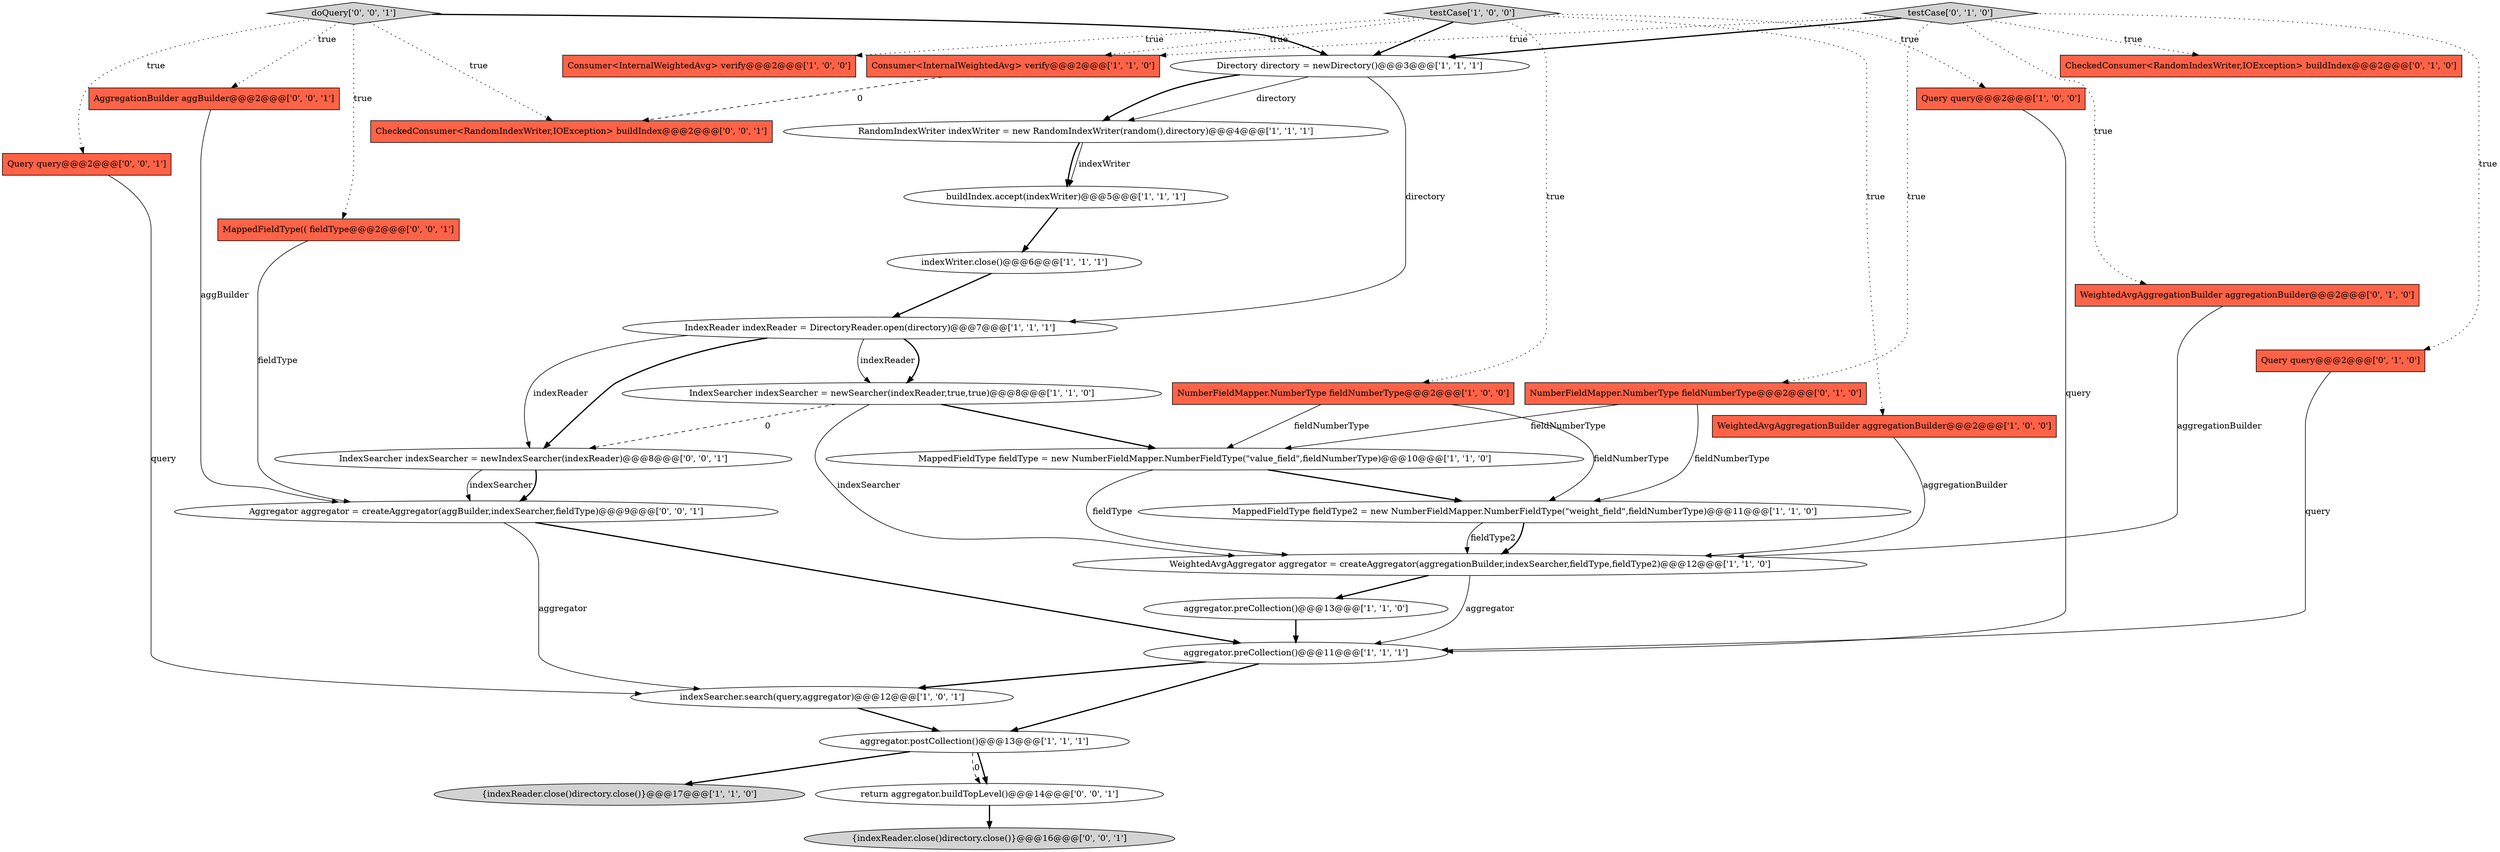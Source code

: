 digraph {
3 [style = filled, label = "Consumer<InternalWeightedAvg> verify@@@2@@@['1', '0', '0']", fillcolor = tomato, shape = box image = "AAA0AAABBB1BBB"];
18 [style = filled, label = "MappedFieldType fieldType2 = new NumberFieldMapper.NumberFieldType(\"weight_field\",fieldNumberType)@@@11@@@['1', '1', '0']", fillcolor = white, shape = ellipse image = "AAA0AAABBB1BBB"];
24 [style = filled, label = "CheckedConsumer<RandomIndexWriter,IOException> buildIndex@@@2@@@['0', '1', '0']", fillcolor = tomato, shape = box image = "AAA0AAABBB2BBB"];
23 [style = filled, label = "testCase['0', '1', '0']", fillcolor = lightgray, shape = diamond image = "AAA0AAABBB2BBB"];
25 [style = filled, label = "Query query@@@2@@@['0', '0', '1']", fillcolor = tomato, shape = box image = "AAA0AAABBB3BBB"];
9 [style = filled, label = "indexSearcher.search(query,aggregator)@@@12@@@['1', '0', '1']", fillcolor = white, shape = ellipse image = "AAA0AAABBB1BBB"];
7 [style = filled, label = "WeightedAvgAggregator aggregator = createAggregator(aggregationBuilder,indexSearcher,fieldType,fieldType2)@@@12@@@['1', '1', '0']", fillcolor = white, shape = ellipse image = "AAA0AAABBB1BBB"];
5 [style = filled, label = "aggregator.preCollection()@@@11@@@['1', '1', '1']", fillcolor = white, shape = ellipse image = "AAA0AAABBB1BBB"];
22 [style = filled, label = "WeightedAvgAggregationBuilder aggregationBuilder@@@2@@@['0', '1', '0']", fillcolor = tomato, shape = box image = "AAA0AAABBB2BBB"];
8 [style = filled, label = "MappedFieldType fieldType = new NumberFieldMapper.NumberFieldType(\"value_field\",fieldNumberType)@@@10@@@['1', '1', '0']", fillcolor = white, shape = ellipse image = "AAA0AAABBB1BBB"];
12 [style = filled, label = "buildIndex.accept(indexWriter)@@@5@@@['1', '1', '1']", fillcolor = white, shape = ellipse image = "AAA0AAABBB1BBB"];
28 [style = filled, label = "MappedFieldType(( fieldType@@@2@@@['0', '0', '1']", fillcolor = tomato, shape = box image = "AAA0AAABBB3BBB"];
21 [style = filled, label = "NumberFieldMapper.NumberType fieldNumberType@@@2@@@['0', '1', '0']", fillcolor = tomato, shape = box image = "AAA0AAABBB2BBB"];
4 [style = filled, label = "{indexReader.close()directory.close()}@@@17@@@['1', '1', '0']", fillcolor = lightgray, shape = ellipse image = "AAA0AAABBB1BBB"];
30 [style = filled, label = "doQuery['0', '0', '1']", fillcolor = lightgray, shape = diamond image = "AAA0AAABBB3BBB"];
11 [style = filled, label = "indexWriter.close()@@@6@@@['1', '1', '1']", fillcolor = white, shape = ellipse image = "AAA0AAABBB1BBB"];
14 [style = filled, label = "Query query@@@2@@@['1', '0', '0']", fillcolor = tomato, shape = box image = "AAA0AAABBB1BBB"];
15 [style = filled, label = "WeightedAvgAggregationBuilder aggregationBuilder@@@2@@@['1', '0', '0']", fillcolor = tomato, shape = box image = "AAA0AAABBB1BBB"];
0 [style = filled, label = "testCase['1', '0', '0']", fillcolor = lightgray, shape = diamond image = "AAA0AAABBB1BBB"];
2 [style = filled, label = "NumberFieldMapper.NumberType fieldNumberType@@@2@@@['1', '0', '0']", fillcolor = tomato, shape = box image = "AAA0AAABBB1BBB"];
27 [style = filled, label = "Aggregator aggregator = createAggregator(aggBuilder,indexSearcher,fieldType)@@@9@@@['0', '0', '1']", fillcolor = white, shape = ellipse image = "AAA0AAABBB3BBB"];
19 [style = filled, label = "aggregator.preCollection()@@@13@@@['1', '1', '0']", fillcolor = white, shape = ellipse image = "AAA0AAABBB1BBB"];
1 [style = filled, label = "Directory directory = newDirectory()@@@3@@@['1', '1', '1']", fillcolor = white, shape = ellipse image = "AAA0AAABBB1BBB"];
26 [style = filled, label = "IndexSearcher indexSearcher = newIndexSearcher(indexReader)@@@8@@@['0', '0', '1']", fillcolor = white, shape = ellipse image = "AAA0AAABBB3BBB"];
31 [style = filled, label = "AggregationBuilder aggBuilder@@@2@@@['0', '0', '1']", fillcolor = tomato, shape = box image = "AAA0AAABBB3BBB"];
10 [style = filled, label = "aggregator.postCollection()@@@13@@@['1', '1', '1']", fillcolor = white, shape = ellipse image = "AAA0AAABBB1BBB"];
6 [style = filled, label = "IndexSearcher indexSearcher = newSearcher(indexReader,true,true)@@@8@@@['1', '1', '0']", fillcolor = white, shape = ellipse image = "AAA0AAABBB1BBB"];
32 [style = filled, label = "return aggregator.buildTopLevel()@@@14@@@['0', '0', '1']", fillcolor = white, shape = ellipse image = "AAA0AAABBB3BBB"];
16 [style = filled, label = "RandomIndexWriter indexWriter = new RandomIndexWriter(random(),directory)@@@4@@@['1', '1', '1']", fillcolor = white, shape = ellipse image = "AAA0AAABBB1BBB"];
29 [style = filled, label = "{indexReader.close()directory.close()}@@@16@@@['0', '0', '1']", fillcolor = lightgray, shape = ellipse image = "AAA0AAABBB3BBB"];
13 [style = filled, label = "IndexReader indexReader = DirectoryReader.open(directory)@@@7@@@['1', '1', '1']", fillcolor = white, shape = ellipse image = "AAA0AAABBB1BBB"];
17 [style = filled, label = "Consumer<InternalWeightedAvg> verify@@@2@@@['1', '1', '0']", fillcolor = tomato, shape = box image = "AAA0AAABBB1BBB"];
20 [style = filled, label = "Query query@@@2@@@['0', '1', '0']", fillcolor = tomato, shape = box image = "AAA0AAABBB2BBB"];
33 [style = filled, label = "CheckedConsumer<RandomIndexWriter,IOException> buildIndex@@@2@@@['0', '0', '1']", fillcolor = tomato, shape = box image = "AAA0AAABBB3BBB"];
28->27 [style = solid, label="fieldType"];
2->18 [style = solid, label="fieldNumberType"];
26->27 [style = solid, label="indexSearcher"];
5->10 [style = bold, label=""];
30->1 [style = bold, label=""];
21->18 [style = solid, label="fieldNumberType"];
5->9 [style = bold, label=""];
23->22 [style = dotted, label="true"];
21->8 [style = solid, label="fieldNumberType"];
8->18 [style = bold, label=""];
0->15 [style = dotted, label="true"];
16->12 [style = solid, label="indexWriter"];
12->11 [style = bold, label=""];
23->21 [style = dotted, label="true"];
1->16 [style = solid, label="directory"];
10->32 [style = bold, label=""];
17->33 [style = dashed, label="0"];
1->13 [style = solid, label="directory"];
9->10 [style = bold, label=""];
6->7 [style = solid, label="indexSearcher"];
14->5 [style = solid, label="query"];
8->7 [style = solid, label="fieldType"];
32->29 [style = bold, label=""];
19->5 [style = bold, label=""];
27->9 [style = solid, label="aggregator"];
18->7 [style = solid, label="fieldType2"];
26->27 [style = bold, label=""];
23->20 [style = dotted, label="true"];
13->6 [style = solid, label="indexReader"];
30->31 [style = dotted, label="true"];
30->25 [style = dotted, label="true"];
10->32 [style = dashed, label="0"];
13->26 [style = bold, label=""];
1->16 [style = bold, label=""];
6->26 [style = dashed, label="0"];
0->1 [style = bold, label=""];
20->5 [style = solid, label="query"];
11->13 [style = bold, label=""];
6->8 [style = bold, label=""];
31->27 [style = solid, label="aggBuilder"];
10->4 [style = bold, label=""];
23->1 [style = bold, label=""];
2->8 [style = solid, label="fieldNumberType"];
0->17 [style = dotted, label="true"];
0->14 [style = dotted, label="true"];
0->3 [style = dotted, label="true"];
15->7 [style = solid, label="aggregationBuilder"];
25->9 [style = solid, label="query"];
13->6 [style = bold, label=""];
27->5 [style = bold, label=""];
18->7 [style = bold, label=""];
0->2 [style = dotted, label="true"];
23->17 [style = dotted, label="true"];
30->28 [style = dotted, label="true"];
7->19 [style = bold, label=""];
16->12 [style = bold, label=""];
23->24 [style = dotted, label="true"];
13->26 [style = solid, label="indexReader"];
7->5 [style = solid, label="aggregator"];
22->7 [style = solid, label="aggregationBuilder"];
30->33 [style = dotted, label="true"];
}
